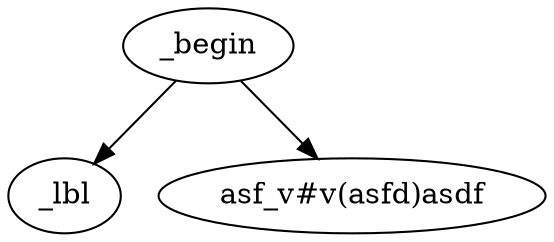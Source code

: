 digraph graphname {
_lbl;
"_begin\r";
"asf_v#v(asfd)asdf";
"_begin\r" -> _lbl;
"_begin\r" -> "asf_v#v(asfd)asdf";
}
